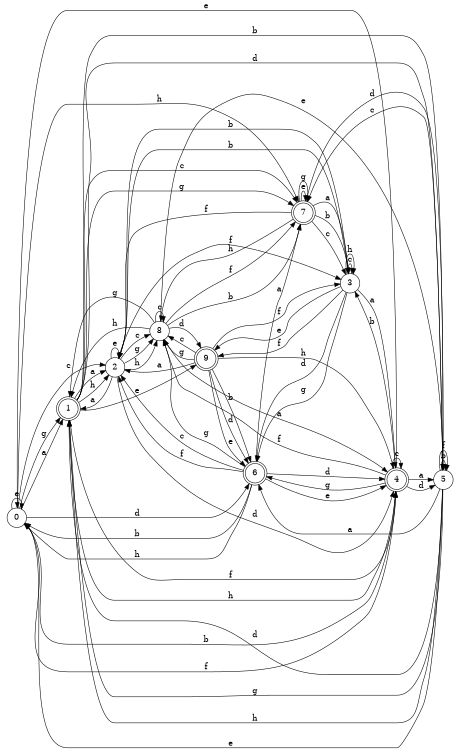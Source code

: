 digraph n8_8 {
__start0 [label="" shape="none"];

rankdir=LR;
size="8,5";

s0 [style="filled", color="black", fillcolor="white" shape="circle", label="0"];
s1 [style="rounded,filled", color="black", fillcolor="white" shape="doublecircle", label="1"];
s2 [style="filled", color="black", fillcolor="white" shape="circle", label="2"];
s3 [style="filled", color="black", fillcolor="white" shape="circle", label="3"];
s4 [style="rounded,filled", color="black", fillcolor="white" shape="doublecircle", label="4"];
s5 [style="filled", color="black", fillcolor="white" shape="circle", label="5"];
s6 [style="rounded,filled", color="black", fillcolor="white" shape="doublecircle", label="6"];
s7 [style="rounded,filled", color="black", fillcolor="white" shape="doublecircle", label="7"];
s8 [style="filled", color="black", fillcolor="white" shape="circle", label="8"];
s9 [style="rounded,filled", color="black", fillcolor="white" shape="doublecircle", label="9"];
s0 -> s1 [label="a"];
s0 -> s4 [label="b"];
s0 -> s2 [label="c"];
s0 -> s6 [label="d"];
s0 -> s0 [label="e"];
s0 -> s4 [label="f"];
s0 -> s1 [label="g"];
s0 -> s7 [label="h"];
s1 -> s2 [label="a"];
s1 -> s5 [label="b"];
s1 -> s7 [label="c"];
s1 -> s5 [label="d"];
s1 -> s9 [label="e"];
s1 -> s4 [label="f"];
s1 -> s7 [label="g"];
s1 -> s2 [label="h"];
s2 -> s1 [label="a"];
s2 -> s3 [label="b"];
s2 -> s8 [label="c"];
s2 -> s4 [label="d"];
s2 -> s2 [label="e"];
s2 -> s3 [label="f"];
s2 -> s8 [label="g"];
s2 -> s8 [label="h"];
s3 -> s4 [label="a"];
s3 -> s2 [label="b"];
s3 -> s3 [label="c"];
s3 -> s6 [label="d"];
s3 -> s9 [label="e"];
s3 -> s9 [label="f"];
s3 -> s6 [label="g"];
s3 -> s3 [label="h"];
s4 -> s5 [label="a"];
s4 -> s3 [label="b"];
s4 -> s4 [label="c"];
s4 -> s5 [label="d"];
s4 -> s0 [label="e"];
s4 -> s8 [label="f"];
s4 -> s6 [label="g"];
s4 -> s1 [label="h"];
s5 -> s6 [label="a"];
s5 -> s5 [label="b"];
s5 -> s7 [label="c"];
s5 -> s1 [label="d"];
s5 -> s0 [label="e"];
s5 -> s5 [label="f"];
s5 -> s1 [label="g"];
s5 -> s1 [label="h"];
s6 -> s7 [label="a"];
s6 -> s0 [label="b"];
s6 -> s2 [label="c"];
s6 -> s4 [label="d"];
s6 -> s4 [label="e"];
s6 -> s2 [label="f"];
s6 -> s8 [label="g"];
s6 -> s0 [label="h"];
s7 -> s3 [label="a"];
s7 -> s3 [label="b"];
s7 -> s3 [label="c"];
s7 -> s5 [label="d"];
s7 -> s7 [label="e"];
s7 -> s2 [label="f"];
s7 -> s7 [label="g"];
s7 -> s8 [label="h"];
s8 -> s4 [label="a"];
s8 -> s7 [label="b"];
s8 -> s8 [label="c"];
s8 -> s9 [label="d"];
s8 -> s5 [label="e"];
s8 -> s7 [label="f"];
s8 -> s1 [label="g"];
s8 -> s1 [label="h"];
s9 -> s2 [label="a"];
s9 -> s6 [label="b"];
s9 -> s8 [label="c"];
s9 -> s6 [label="d"];
s9 -> s6 [label="e"];
s9 -> s3 [label="f"];
s9 -> s8 [label="g"];
s9 -> s4 [label="h"];

}